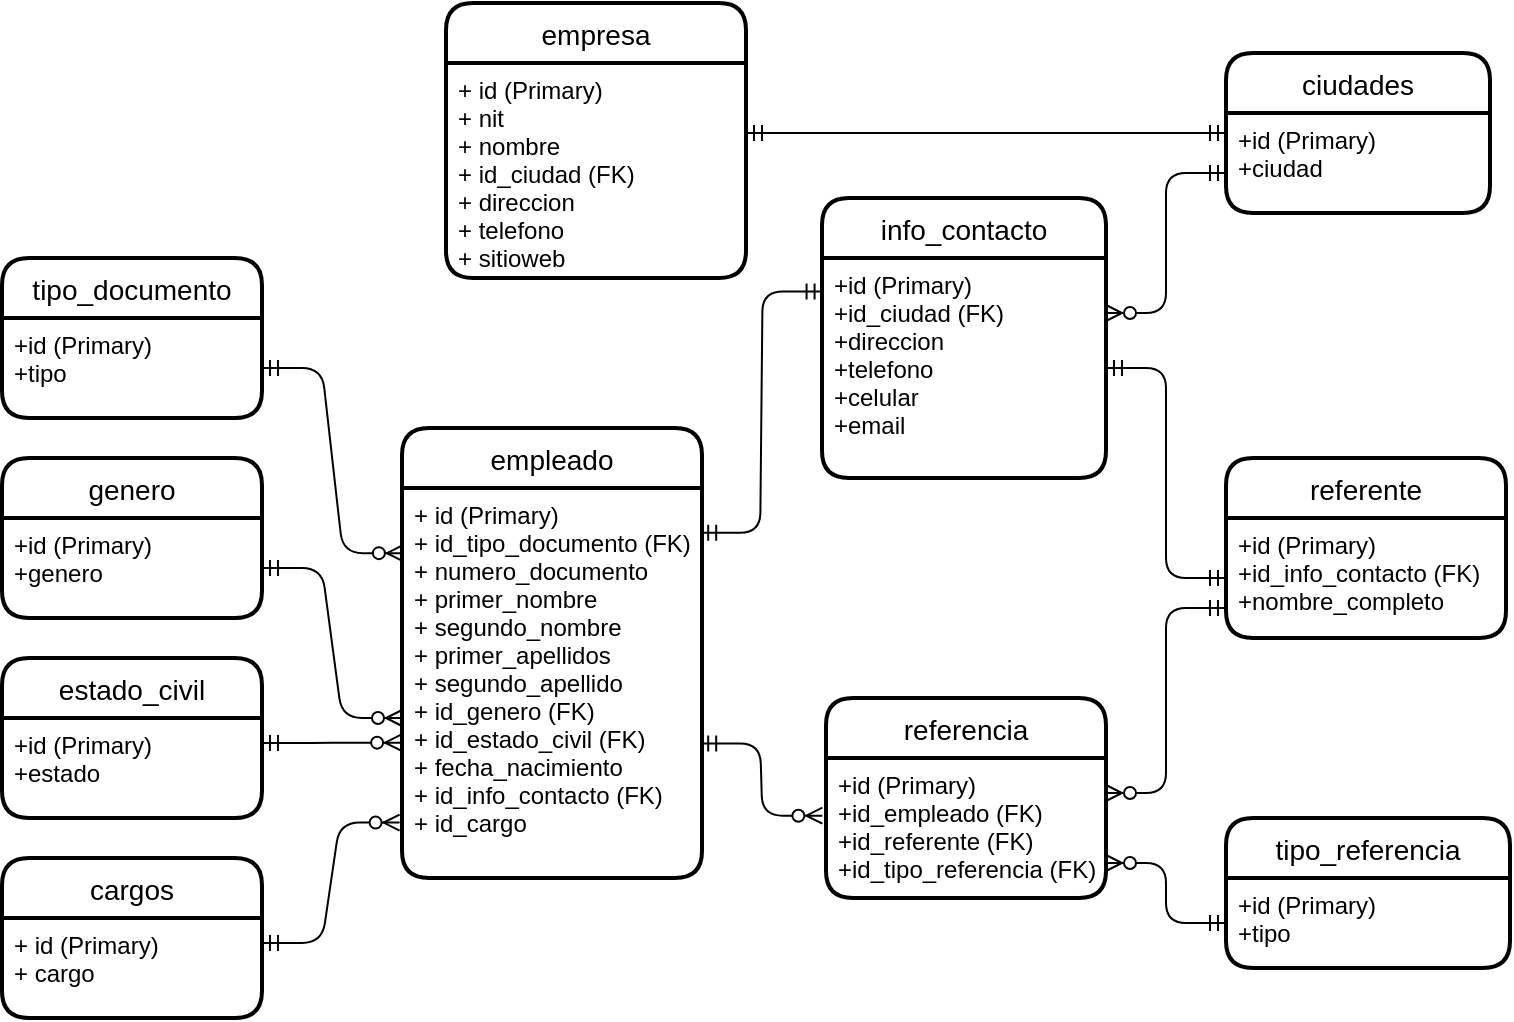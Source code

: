 <mxfile version="14.9.3" type="google"><diagram id="mXrS1bWBonxSjBd5YaG2" name="Page-1"><mxGraphModel dx="752" dy="565" grid="1" gridSize="10" guides="1" tooltips="1" connect="1" arrows="1" fold="1" page="1" pageScale="1" pageWidth="827" pageHeight="1169" math="0" shadow="0"><root><mxCell id="0"/><mxCell id="1" parent="0"/><mxCell id="XEVsGi7ddhpexTijTXXy-1" value="info_contacto" style="swimlane;childLayout=stackLayout;horizontal=1;startSize=30;horizontalStack=0;rounded=1;fontSize=14;fontStyle=0;strokeWidth=2;resizeParent=0;resizeLast=1;shadow=0;dashed=0;align=center;" parent="1" vertex="1"><mxGeometry x="458" y="140" width="142" height="140" as="geometry"/></mxCell><mxCell id="XEVsGi7ddhpexTijTXXy-2" value="+id (Primary)&#10;+id_ciudad (FK)&#10;+direccion&#10;+telefono&#10;+celular&#10;+email" style="align=left;strokeColor=none;fillColor=none;spacingLeft=4;fontSize=12;verticalAlign=top;resizable=0;rotatable=0;part=1;" parent="XEVsGi7ddhpexTijTXXy-1" vertex="1"><mxGeometry y="30" width="142" height="110" as="geometry"/></mxCell><mxCell id="XEVsGi7ddhpexTijTXXy-3" value="empleado" style="swimlane;childLayout=stackLayout;horizontal=1;startSize=30;horizontalStack=0;rounded=1;fontSize=14;fontStyle=0;strokeWidth=2;resizeParent=0;resizeLast=1;shadow=0;dashed=0;align=center;" parent="1" vertex="1"><mxGeometry x="248" y="255" width="150" height="225" as="geometry"/></mxCell><mxCell id="XEVsGi7ddhpexTijTXXy-4" value="+ id (Primary)&#10;+ id_tipo_documento (FK)&#10;+ numero_documento&#10;+ primer_nombre&#10;+ segundo_nombre&#10;+ primer_apellidos&#10;+ segundo_apellido&#10;+ id_genero (FK)&#10;+ id_estado_civil (FK)&#10;+ fecha_nacimiento&#10;+ id_info_contacto (FK)&#10;+ id_cargo&#10;" style="align=left;strokeColor=none;fillColor=none;spacingLeft=4;fontSize=12;verticalAlign=top;resizable=0;rotatable=0;part=1;" parent="XEVsGi7ddhpexTijTXXy-3" vertex="1"><mxGeometry y="30" width="150" height="195" as="geometry"/></mxCell><mxCell id="XEVsGi7ddhpexTijTXXy-5" value="referente" style="swimlane;childLayout=stackLayout;horizontal=1;startSize=30;horizontalStack=0;rounded=1;fontSize=14;fontStyle=0;strokeWidth=2;resizeParent=0;resizeLast=1;shadow=0;dashed=0;align=center;" parent="1" vertex="1"><mxGeometry x="660" y="270" width="140" height="90" as="geometry"/></mxCell><mxCell id="XEVsGi7ddhpexTijTXXy-6" value="+id (Primary)&#10;+id_info_contacto (FK)&#10;+nombre_completo" style="align=left;strokeColor=none;fillColor=none;spacingLeft=4;fontSize=12;verticalAlign=top;resizable=0;rotatable=0;part=1;" parent="XEVsGi7ddhpexTijTXXy-5" vertex="1"><mxGeometry y="30" width="140" height="60" as="geometry"/></mxCell><mxCell id="uFidE_14uS4B7uFrqOeF-1" style="edgeStyle=orthogonalEdgeStyle;rounded=0;orthogonalLoop=1;jettySize=auto;html=1;exitX=0.5;exitY=1;exitDx=0;exitDy=0;entryX=0.5;entryY=1;entryDx=0;entryDy=0;" edge="1" parent="XEVsGi7ddhpexTijTXXy-5" source="XEVsGi7ddhpexTijTXXy-5" target="XEVsGi7ddhpexTijTXXy-6"><mxGeometry relative="1" as="geometry"/></mxCell><mxCell id="XEVsGi7ddhpexTijTXXy-10" value="referencia" style="swimlane;childLayout=stackLayout;horizontal=1;startSize=30;horizontalStack=0;rounded=1;fontSize=14;fontStyle=0;strokeWidth=2;resizeParent=0;resizeLast=1;shadow=0;dashed=0;align=center;" parent="1" vertex="1"><mxGeometry x="460" y="390" width="140" height="100" as="geometry"/></mxCell><mxCell id="XEVsGi7ddhpexTijTXXy-11" value="+id (Primary)&#10;+id_empleado (FK)&#10;+id_referente (FK)&#10;+id_tipo_referencia (FK)" style="align=left;strokeColor=none;fillColor=none;spacingLeft=4;fontSize=12;verticalAlign=top;resizable=0;rotatable=0;part=1;" parent="XEVsGi7ddhpexTijTXXy-10" vertex="1"><mxGeometry y="30" width="140" height="70" as="geometry"/></mxCell><mxCell id="wrd1lslm12GH9nAupnZs-3" value="tipo_documento" style="swimlane;childLayout=stackLayout;horizontal=1;startSize=30;horizontalStack=0;rounded=1;fontSize=14;fontStyle=0;strokeWidth=2;resizeParent=0;resizeLast=1;shadow=0;dashed=0;align=center;" parent="1" vertex="1"><mxGeometry x="48" y="170" width="130" height="80" as="geometry"/></mxCell><mxCell id="wrd1lslm12GH9nAupnZs-4" value="+id (Primary)&#10;+tipo" style="align=left;strokeColor=none;fillColor=none;spacingLeft=4;fontSize=12;verticalAlign=top;resizable=0;rotatable=0;part=1;" parent="wrd1lslm12GH9nAupnZs-3" vertex="1"><mxGeometry y="30" width="130" height="50" as="geometry"/></mxCell><mxCell id="wrd1lslm12GH9nAupnZs-13" value="tipo_referencia" style="swimlane;childLayout=stackLayout;horizontal=1;startSize=30;horizontalStack=0;rounded=1;fontSize=14;fontStyle=0;strokeWidth=2;resizeParent=0;resizeLast=1;shadow=0;dashed=0;align=center;" parent="1" vertex="1"><mxGeometry x="660" y="450" width="142" height="75" as="geometry"/></mxCell><mxCell id="wrd1lslm12GH9nAupnZs-14" value="+id (Primary)&#10;+tipo" style="align=left;strokeColor=none;fillColor=none;spacingLeft=4;fontSize=12;verticalAlign=top;resizable=0;rotatable=0;part=1;" parent="wrd1lslm12GH9nAupnZs-13" vertex="1"><mxGeometry y="30" width="142" height="45" as="geometry"/></mxCell><mxCell id="wrd1lslm12GH9nAupnZs-18" value="ciudades" style="swimlane;childLayout=stackLayout;horizontal=1;startSize=30;horizontalStack=0;rounded=1;fontSize=14;fontStyle=0;strokeWidth=2;resizeParent=0;resizeLast=1;shadow=0;dashed=0;align=center;" parent="1" vertex="1"><mxGeometry x="660" y="67.5" width="132" height="80" as="geometry"/></mxCell><mxCell id="wrd1lslm12GH9nAupnZs-19" value="+id (Primary)&#10;+ciudad" style="align=left;strokeColor=none;fillColor=none;spacingLeft=4;fontSize=12;verticalAlign=top;resizable=0;rotatable=0;part=1;" parent="wrd1lslm12GH9nAupnZs-18" vertex="1"><mxGeometry y="30" width="132" height="50" as="geometry"/></mxCell><mxCell id="wrd1lslm12GH9nAupnZs-21" value="estado_civil" style="swimlane;childLayout=stackLayout;horizontal=1;startSize=30;horizontalStack=0;rounded=1;fontSize=14;fontStyle=0;strokeWidth=2;resizeParent=0;resizeLast=1;shadow=0;dashed=0;align=center;" parent="1" vertex="1"><mxGeometry x="48" y="370" width="130" height="80" as="geometry"/></mxCell><mxCell id="wrd1lslm12GH9nAupnZs-22" value="+id (Primary)&#10;+estado" style="align=left;strokeColor=none;fillColor=none;spacingLeft=4;fontSize=12;verticalAlign=top;resizable=0;rotatable=0;part=1;" parent="wrd1lslm12GH9nAupnZs-21" vertex="1"><mxGeometry y="30" width="130" height="50" as="geometry"/></mxCell><mxCell id="wrd1lslm12GH9nAupnZs-24" value="genero" style="swimlane;childLayout=stackLayout;horizontal=1;startSize=30;horizontalStack=0;rounded=1;fontSize=14;fontStyle=0;strokeWidth=2;resizeParent=0;resizeLast=1;shadow=0;dashed=0;align=center;" parent="1" vertex="1"><mxGeometry x="48" y="270" width="130" height="80" as="geometry"/></mxCell><mxCell id="wrd1lslm12GH9nAupnZs-25" value="+id (Primary)&#10;+genero" style="align=left;strokeColor=none;fillColor=none;spacingLeft=4;fontSize=12;verticalAlign=top;resizable=0;rotatable=0;part=1;" parent="wrd1lslm12GH9nAupnZs-24" vertex="1"><mxGeometry y="30" width="130" height="50" as="geometry"/></mxCell><mxCell id="wrd1lslm12GH9nAupnZs-34" value="empresa" style="swimlane;childLayout=stackLayout;horizontal=1;startSize=30;horizontalStack=0;rounded=1;fontSize=14;fontStyle=0;strokeWidth=2;resizeParent=0;resizeLast=1;shadow=0;dashed=0;align=center;" parent="1" vertex="1"><mxGeometry x="270" y="42.5" width="150" height="137.5" as="geometry"/></mxCell><mxCell id="wrd1lslm12GH9nAupnZs-35" value="+ id (Primary)&#10;+ nit&#10;+ nombre&#10;+ id_ciudad (FK)&#10;+ direccion&#10;+ telefono&#10;+ sitioweb " style="align=left;strokeColor=none;fillColor=none;spacingLeft=4;fontSize=12;verticalAlign=top;resizable=0;rotatable=0;part=1;" parent="wrd1lslm12GH9nAupnZs-34" vertex="1"><mxGeometry y="30" width="150" height="107.5" as="geometry"/></mxCell><mxCell id="wrd1lslm12GH9nAupnZs-39" value="" style="edgeStyle=entityRelationEdgeStyle;fontSize=12;html=1;endArrow=ERzeroToMany;startArrow=ERmandOne;exitX=1;exitY=0.5;exitDx=0;exitDy=0;entryX=0.003;entryY=0.167;entryDx=0;entryDy=0;entryPerimeter=0;" parent="1" source="wrd1lslm12GH9nAupnZs-4" target="XEVsGi7ddhpexTijTXXy-4" edge="1"><mxGeometry width="100" height="100" relative="1" as="geometry"><mxPoint x="188" y="220" as="sourcePoint"/><mxPoint x="508" y="220" as="targetPoint"/></mxGeometry></mxCell><mxCell id="wrd1lslm12GH9nAupnZs-43" value="" style="edgeStyle=entityRelationEdgeStyle;fontSize=12;html=1;endArrow=ERmandOne;startArrow=ERmandOne;exitX=0.994;exitY=0.115;exitDx=0;exitDy=0;exitPerimeter=0;entryX=0.002;entryY=0.152;entryDx=0;entryDy=0;entryPerimeter=0;" parent="1" source="XEVsGi7ddhpexTijTXXy-4" target="XEVsGi7ddhpexTijTXXy-2" edge="1"><mxGeometry width="100" height="100" relative="1" as="geometry"><mxPoint x="408" y="320" as="sourcePoint"/><mxPoint x="508" y="220" as="targetPoint"/></mxGeometry></mxCell><mxCell id="wrd1lslm12GH9nAupnZs-45" value="" style="edgeStyle=entityRelationEdgeStyle;fontSize=12;html=1;endArrow=ERzeroToMany;startArrow=ERmandOne;exitX=0;exitY=0.5;exitDx=0;exitDy=0;entryX=1;entryY=0.75;entryDx=0;entryDy=0;" parent="1" source="wrd1lslm12GH9nAupnZs-14" target="XEVsGi7ddhpexTijTXXy-11" edge="1"><mxGeometry width="100" height="100" relative="1" as="geometry"><mxPoint x="408" y="320" as="sourcePoint"/><mxPoint x="508" y="220" as="targetPoint"/></mxGeometry></mxCell><mxCell id="wrd1lslm12GH9nAupnZs-46" value="" style="edgeStyle=entityRelationEdgeStyle;fontSize=12;html=1;endArrow=ERzeroToMany;startArrow=ERmandOne;exitX=1;exitY=0.5;exitDx=0;exitDy=0;" parent="1" source="wrd1lslm12GH9nAupnZs-25" edge="1"><mxGeometry width="100" height="100" relative="1" as="geometry"><mxPoint x="408" y="320" as="sourcePoint"/><mxPoint x="248" y="400" as="targetPoint"/></mxGeometry></mxCell><mxCell id="wrd1lslm12GH9nAupnZs-47" value="" style="edgeStyle=entityRelationEdgeStyle;fontSize=12;html=1;endArrow=ERzeroToMany;startArrow=ERmandOne;exitX=1;exitY=0.25;exitDx=0;exitDy=0;entryX=-0.003;entryY=0.653;entryDx=0;entryDy=0;entryPerimeter=0;" parent="1" source="wrd1lslm12GH9nAupnZs-22" target="XEVsGi7ddhpexTijTXXy-4" edge="1"><mxGeometry width="100" height="100" relative="1" as="geometry"><mxPoint x="408" y="320" as="sourcePoint"/><mxPoint x="249" y="420" as="targetPoint"/></mxGeometry></mxCell><mxCell id="wrd1lslm12GH9nAupnZs-48" value="" style="edgeStyle=entityRelationEdgeStyle;fontSize=12;html=1;endArrow=ERzeroToMany;startArrow=ERmandOne;exitX=0.994;exitY=0.655;exitDx=0;exitDy=0;exitPerimeter=0;entryX=-0.013;entryY=0.412;entryDx=0;entryDy=0;entryPerimeter=0;" parent="1" source="XEVsGi7ddhpexTijTXXy-4" target="XEVsGi7ddhpexTijTXXy-11" edge="1"><mxGeometry width="100" height="100" relative="1" as="geometry"><mxPoint x="408" y="320" as="sourcePoint"/><mxPoint x="508" y="220" as="targetPoint"/></mxGeometry></mxCell><mxCell id="wrd1lslm12GH9nAupnZs-49" value="" style="edgeStyle=entityRelationEdgeStyle;fontSize=12;html=1;endArrow=ERzeroToMany;startArrow=ERmandOne;entryX=1;entryY=0.25;entryDx=0;entryDy=0;exitX=0;exitY=0.75;exitDx=0;exitDy=0;" parent="1" source="XEVsGi7ddhpexTijTXXy-6" target="XEVsGi7ddhpexTijTXXy-11" edge="1"><mxGeometry width="100" height="100" relative="1" as="geometry"><mxPoint x="538" y="330" as="sourcePoint"/><mxPoint x="508" y="220" as="targetPoint"/></mxGeometry></mxCell><mxCell id="wrd1lslm12GH9nAupnZs-51" value="" style="edgeStyle=entityRelationEdgeStyle;fontSize=12;html=1;endArrow=ERmandOne;startArrow=ERmandOne;entryX=0;entryY=0.5;entryDx=0;entryDy=0;" parent="1" source="XEVsGi7ddhpexTijTXXy-2" target="XEVsGi7ddhpexTijTXXy-6" edge="1"><mxGeometry width="100" height="100" relative="1" as="geometry"><mxPoint x="408" y="320" as="sourcePoint"/><mxPoint x="508" y="220" as="targetPoint"/></mxGeometry></mxCell><mxCell id="yHK85Ws2y-J7-4ml9wQn-3" value="" style="edgeStyle=entityRelationEdgeStyle;fontSize=12;html=1;endArrow=ERmandOne;startArrow=ERmandOne;exitX=1;exitY=0.326;exitDx=0;exitDy=0;exitPerimeter=0;" parent="1" source="wrd1lslm12GH9nAupnZs-35" edge="1" target="wrd1lslm12GH9nAupnZs-18"><mxGeometry width="100" height="100" relative="1" as="geometry"><mxPoint x="407.1" y="315.125" as="sourcePoint"/><mxPoint x="458" y="160" as="targetPoint"/></mxGeometry></mxCell><mxCell id="yHK85Ws2y-J7-4ml9wQn-4" value="" style="edgeStyle=entityRelationEdgeStyle;fontSize=12;html=1;endArrow=ERzeroToMany;startArrow=ERmandOne;exitX=0;exitY=0.75;exitDx=0;exitDy=0;entryX=1;entryY=0.25;entryDx=0;entryDy=0;" parent="1" source="wrd1lslm12GH9nAupnZs-18" target="XEVsGi7ddhpexTijTXXy-2" edge="1"><mxGeometry width="100" height="100" relative="1" as="geometry"><mxPoint x="618" y="70" as="sourcePoint"/><mxPoint x="638" y="180" as="targetPoint"/></mxGeometry></mxCell><mxCell id="yHK85Ws2y-J7-4ml9wQn-7" value="cargos" style="swimlane;childLayout=stackLayout;horizontal=1;startSize=30;horizontalStack=0;rounded=1;fontSize=14;fontStyle=0;strokeWidth=2;resizeParent=0;resizeLast=1;shadow=0;dashed=0;align=center;" parent="1" vertex="1"><mxGeometry x="48" y="470" width="130" height="80" as="geometry"/></mxCell><mxCell id="yHK85Ws2y-J7-4ml9wQn-8" value="+ id (Primary)&#10;+ cargo" style="align=left;strokeColor=none;fillColor=none;spacingLeft=4;fontSize=12;verticalAlign=top;resizable=0;rotatable=0;part=1;" parent="yHK85Ws2y-J7-4ml9wQn-7" vertex="1"><mxGeometry y="30" width="130" height="50" as="geometry"/></mxCell><mxCell id="yHK85Ws2y-J7-4ml9wQn-9" value="" style="edgeStyle=entityRelationEdgeStyle;fontSize=12;html=1;endArrow=ERzeroToMany;startArrow=ERmandOne;exitX=1;exitY=0.25;exitDx=0;exitDy=0;entryX=-0.008;entryY=0.858;entryDx=0;entryDy=0;entryPerimeter=0;" parent="1" source="yHK85Ws2y-J7-4ml9wQn-8" target="XEVsGi7ddhpexTijTXXy-4" edge="1"><mxGeometry width="100" height="100" relative="1" as="geometry"><mxPoint x="188" y="563" as="sourcePoint"/><mxPoint x="245" y="453" as="targetPoint"/></mxGeometry></mxCell></root></mxGraphModel></diagram></mxfile>